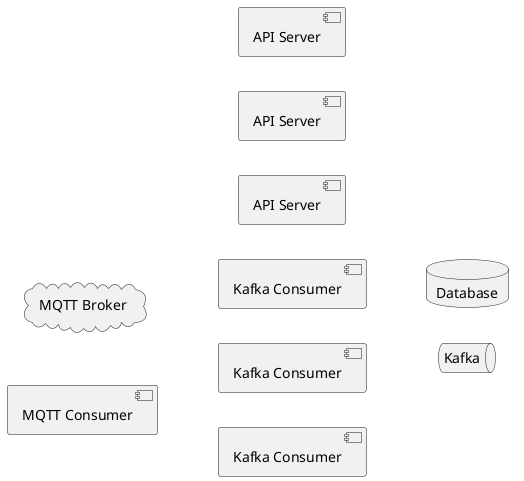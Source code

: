 @startuml
left to right direction

cloud mqtt_broker as "MQTT Broker"

component mqtt_consumer as "MQTT Consumer"

together {
  component kafka_consumer1 as "Kafka Consumer"
  component kafka_consumer2 as "Kafka Consumer"
  component kafka_consumer3 as "Kafka Consumer"
}

together {
  component api_server1 as "API Server"
  component api_server2 as "API Server"
  component api_server3 as "API Server"
}


database database as "Database"

queue queue as "Kafka"

@enduml


mqtt_broker <-> mqtt_consumer
mqtt_consumer -> queue
queue --> kafka_consumer1
queue --> kafka_consumer2
queue --> kafka_consumer3

kafka_consumer1 --> database
kafka_consumer2 --> database
kafka_consumer3 --> database

api_server1 --> database
api_server2 --> database
api_server3 --> database

api_server1 -> mqtt_broker
api_server2 -> mqtt_broker
api_server3 -> mqtt_broker

